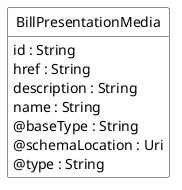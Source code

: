 @startuml
hide circle
hide methods
hide stereotype
show <<Enumeration>> stereotype
skinparam class {
   BackgroundColor<<Enumeration>> #E6F5F7
   BackgroundColor<<Ref>> #FFFFE0
   BackgroundColor<<Pivot>> #FFFFFFF
   BackgroundColor #FCF2E3
}

class BillPresentationMedia <<Pivot>> {
    id : String
    href : String
    description : String
    name : String
    @baseType : String
    @schemaLocation : Uri
    @type : String
}


'processing edges for BillPresentationMedia
@enduml